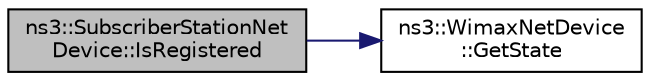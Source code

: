 digraph "ns3::SubscriberStationNetDevice::IsRegistered"
{
 // LATEX_PDF_SIZE
  edge [fontname="Helvetica",fontsize="10",labelfontname="Helvetica",labelfontsize="10"];
  node [fontname="Helvetica",fontsize="10",shape=record];
  rankdir="LR";
  Node1 [label="ns3::SubscriberStationNet\lDevice::IsRegistered",height=0.2,width=0.4,color="black", fillcolor="grey75", style="filled", fontcolor="black",tooltip=" "];
  Node1 -> Node2 [color="midnightblue",fontsize="10",style="solid",fontname="Helvetica"];
  Node2 [label="ns3::WimaxNetDevice\l::GetState",height=0.2,width=0.4,color="black", fillcolor="white", style="filled",URL="$classns3_1_1_wimax_net_device.html#a8569e568c3bedd32520e377c2d5a8138",tooltip="Get the device state."];
}
